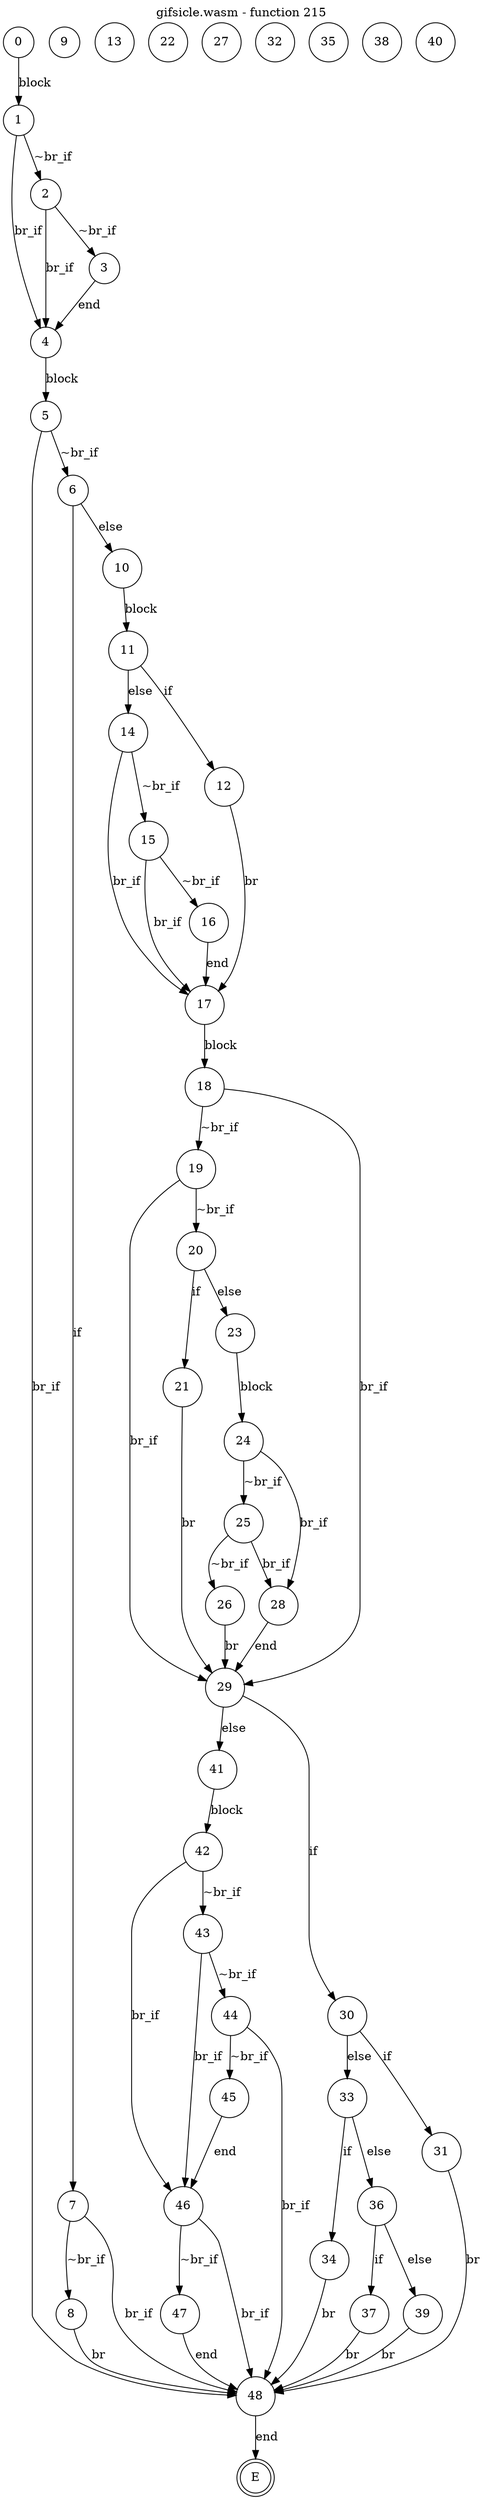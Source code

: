 digraph finite_state_machine {
    label = "gifsicle.wasm - function 215"
    labelloc =  t
    labelfontsize = 16
    labelfontcolor = black
    labelfontname = "Helvetica"
    node [shape = doublecircle]; E ;
node [shape=circle, fontcolor=black, style="", label="0"]0
node [shape=circle, fontcolor=black, style="", label="1"]1
node [shape=circle, fontcolor=black, style="", label="2"]2
node [shape=circle, fontcolor=black, style="", label="3"]3
node [shape=circle, fontcolor=black, style="", label="4"]4
node [shape=circle, fontcolor=black, style="", label="5"]5
node [shape=circle, fontcolor=black, style="", label="6"]6
node [shape=circle, fontcolor=black, style="", label="7"]7
node [shape=circle, fontcolor=black, style="", label="8"]8
node [shape=circle, fontcolor=black, style="", label="9"]9
node [shape=circle, fontcolor=black, style="", label="10"]10
node [shape=circle, fontcolor=black, style="", label="11"]11
node [shape=circle, fontcolor=black, style="", label="12"]12
node [shape=circle, fontcolor=black, style="", label="13"]13
node [shape=circle, fontcolor=black, style="", label="14"]14
node [shape=circle, fontcolor=black, style="", label="15"]15
node [shape=circle, fontcolor=black, style="", label="16"]16
node [shape=circle, fontcolor=black, style="", label="17"]17
node [shape=circle, fontcolor=black, style="", label="18"]18
node [shape=circle, fontcolor=black, style="", label="19"]19
node [shape=circle, fontcolor=black, style="", label="20"]20
node [shape=circle, fontcolor=black, style="", label="21"]21
node [shape=circle, fontcolor=black, style="", label="22"]22
node [shape=circle, fontcolor=black, style="", label="23"]23
node [shape=circle, fontcolor=black, style="", label="24"]24
node [shape=circle, fontcolor=black, style="", label="25"]25
node [shape=circle, fontcolor=black, style="", label="26"]26
node [shape=circle, fontcolor=black, style="", label="27"]27
node [shape=circle, fontcolor=black, style="", label="28"]28
node [shape=circle, fontcolor=black, style="", label="29"]29
node [shape=circle, fontcolor=black, style="", label="30"]30
node [shape=circle, fontcolor=black, style="", label="31"]31
node [shape=circle, fontcolor=black, style="", label="32"]32
node [shape=circle, fontcolor=black, style="", label="33"]33
node [shape=circle, fontcolor=black, style="", label="34"]34
node [shape=circle, fontcolor=black, style="", label="35"]35
node [shape=circle, fontcolor=black, style="", label="36"]36
node [shape=circle, fontcolor=black, style="", label="37"]37
node [shape=circle, fontcolor=black, style="", label="38"]38
node [shape=circle, fontcolor=black, style="", label="39"]39
node [shape=circle, fontcolor=black, style="", label="40"]40
node [shape=circle, fontcolor=black, style="", label="41"]41
node [shape=circle, fontcolor=black, style="", label="42"]42
node [shape=circle, fontcolor=black, style="", label="43"]43
node [shape=circle, fontcolor=black, style="", label="44"]44
node [shape=circle, fontcolor=black, style="", label="45"]45
node [shape=circle, fontcolor=black, style="", label="46"]46
node [shape=circle, fontcolor=black, style="", label="47"]47
node [shape=circle, fontcolor=black, style="", label="48"]48
node [shape=circle, fontcolor=black, style="", label="E"]E
    0 -> 1[label="block"];
    1 -> 2[label="~br_if"];
    1 -> 4[label="br_if"];
    2 -> 3[label="~br_if"];
    2 -> 4[label="br_if"];
    3 -> 4[label="end"];
    4 -> 5[label="block"];
    5 -> 6[label="~br_if"];
    5 -> 48[label="br_if"];
    6 -> 7[label="if"];
    6 -> 10[label="else"];
    7 -> 8[label="~br_if"];
    7 -> 48[label="br_if"];
    8 -> 48[label="br"];
    10 -> 11[label="block"];
    11 -> 12[label="if"];
    11 -> 14[label="else"];
    12 -> 17[label="br"];
    14 -> 15[label="~br_if"];
    14 -> 17[label="br_if"];
    15 -> 16[label="~br_if"];
    15 -> 17[label="br_if"];
    16 -> 17[label="end"];
    17 -> 18[label="block"];
    18 -> 19[label="~br_if"];
    18 -> 29[label="br_if"];
    19 -> 20[label="~br_if"];
    19 -> 29[label="br_if"];
    20 -> 21[label="if"];
    20 -> 23[label="else"];
    21 -> 29[label="br"];
    23 -> 24[label="block"];
    24 -> 25[label="~br_if"];
    24 -> 28[label="br_if"];
    25 -> 26[label="~br_if"];
    25 -> 28[label="br_if"];
    26 -> 29[label="br"];
    28 -> 29[label="end"];
    29 -> 30[label="if"];
    29 -> 41[label="else"];
    30 -> 31[label="if"];
    30 -> 33[label="else"];
    31 -> 48[label="br"];
    33 -> 34[label="if"];
    33 -> 36[label="else"];
    34 -> 48[label="br"];
    36 -> 37[label="if"];
    36 -> 39[label="else"];
    37 -> 48[label="br"];
    39 -> 48[label="br"];
    41 -> 42[label="block"];
    42 -> 43[label="~br_if"];
    42 -> 46[label="br_if"];
    43 -> 44[label="~br_if"];
    43 -> 46[label="br_if"];
    44 -> 45[label="~br_if"];
    44 -> 48[label="br_if"];
    45 -> 46[label="end"];
    46 -> 47[label="~br_if"];
    46 -> 48[label="br_if"];
    47 -> 48[label="end"];
    48 -> E[label="end"];
}
